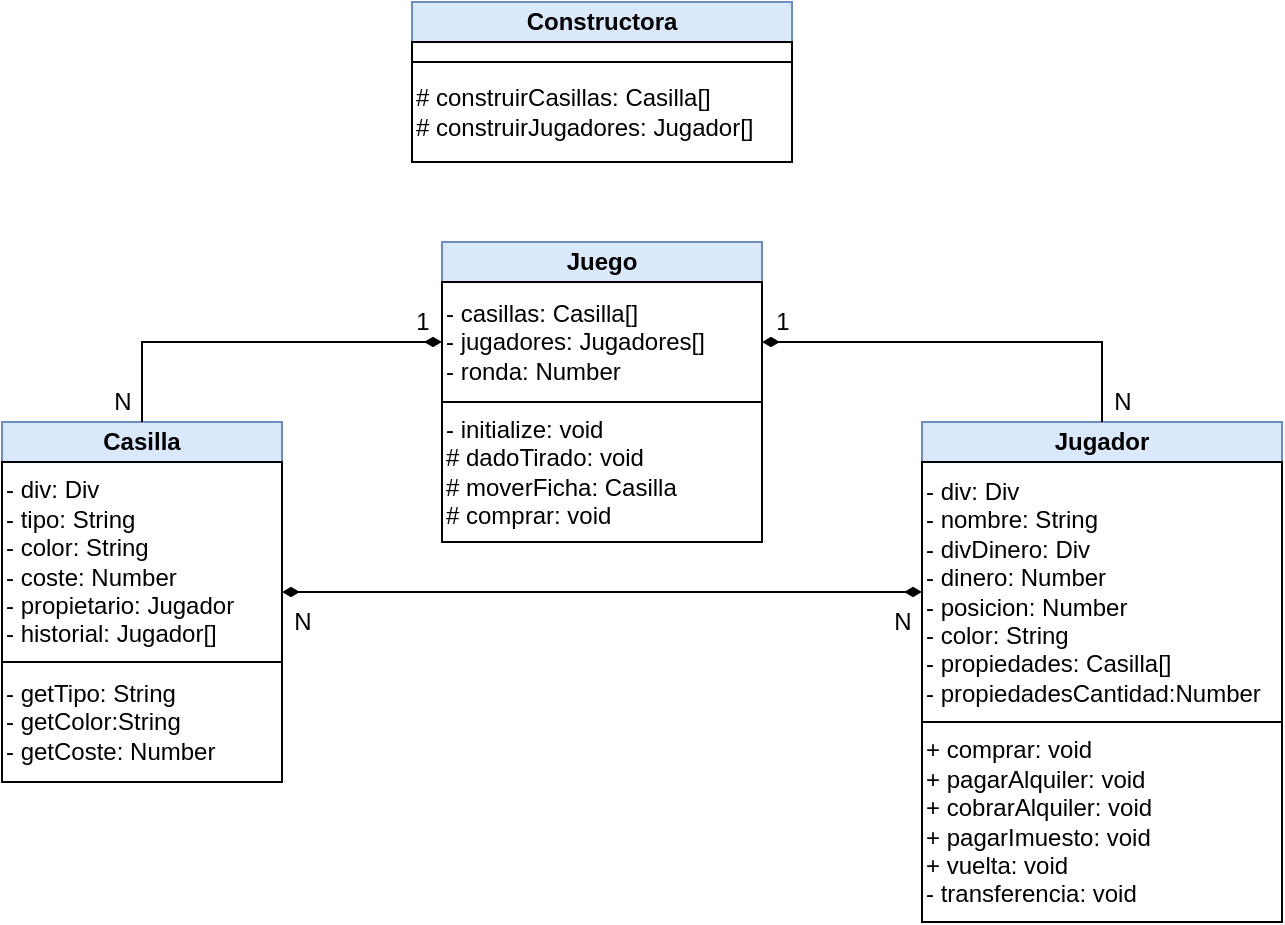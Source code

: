 <mxfile version="15.4.0" type="device"><diagram id="C5RBs43oDa-KdzZeNtuy" name="Page-1"><mxGraphModel dx="1024" dy="584" grid="1" gridSize="10" guides="1" tooltips="1" connect="1" arrows="1" fold="1" page="1" pageScale="1" pageWidth="827" pageHeight="1169" math="0" shadow="0"><root><mxCell id="WIyWlLk6GJQsqaUBKTNV-0"/><mxCell id="WIyWlLk6GJQsqaUBKTNV-1" parent="WIyWlLk6GJQsqaUBKTNV-0"/><mxCell id="Ry97vkOQB4Hxd3-hNphl-23" value="" style="group" vertex="1" connectable="0" parent="WIyWlLk6GJQsqaUBKTNV-1"><mxGeometry x="140" y="390" width="140" height="180" as="geometry"/></mxCell><mxCell id="Ry97vkOQB4Hxd3-hNphl-20" value="&lt;b&gt;Casilla&lt;/b&gt;" style="rounded=0;whiteSpace=wrap;html=1;fillColor=#dae8fc;strokeColor=#6c8ebf;" vertex="1" parent="Ry97vkOQB4Hxd3-hNphl-23"><mxGeometry width="140" height="20" as="geometry"/></mxCell><mxCell id="Ry97vkOQB4Hxd3-hNphl-21" value="&lt;div&gt;- div: Div&lt;/div&gt;&lt;div&gt;- tipo: String&lt;/div&gt;&lt;div&gt;- color: String&lt;/div&gt;&lt;div&gt;- coste: Number&lt;/div&gt;&lt;div&gt;- propietario: Jugador&lt;/div&gt;&lt;div&gt;- historial: Jugador[]&lt;/div&gt;" style="rounded=0;whiteSpace=wrap;html=1;align=left;" vertex="1" parent="Ry97vkOQB4Hxd3-hNphl-23"><mxGeometry y="20" width="140" height="100" as="geometry"/></mxCell><mxCell id="Ry97vkOQB4Hxd3-hNphl-22" value="&lt;div&gt;- getTipo: String&lt;/div&gt;&lt;div&gt;- getColor:String&lt;/div&gt;&lt;div&gt;- getCoste: Number&lt;/div&gt;" style="rounded=0;whiteSpace=wrap;html=1;align=left;" vertex="1" parent="Ry97vkOQB4Hxd3-hNphl-23"><mxGeometry y="120" width="140" height="60" as="geometry"/></mxCell><mxCell id="Ry97vkOQB4Hxd3-hNphl-25" value="" style="group" vertex="1" connectable="0" parent="WIyWlLk6GJQsqaUBKTNV-1"><mxGeometry x="600" y="390" width="180" height="250" as="geometry"/></mxCell><mxCell id="Ry97vkOQB4Hxd3-hNphl-17" value="&lt;b&gt;Jugador&lt;/b&gt;" style="rounded=0;whiteSpace=wrap;html=1;fillColor=#dae8fc;strokeColor=#6c8ebf;" vertex="1" parent="Ry97vkOQB4Hxd3-hNphl-25"><mxGeometry width="180" height="20" as="geometry"/></mxCell><mxCell id="Ry97vkOQB4Hxd3-hNphl-18" value="&lt;div&gt;- div: Div&lt;/div&gt;&lt;div&gt;- nombre: String&lt;/div&gt;&lt;div&gt;- divDinero: Div&lt;/div&gt;&lt;div&gt;- dinero: Number&lt;/div&gt;&lt;div&gt;- posicion: Number&lt;/div&gt;&lt;div&gt;- color: String&lt;/div&gt;&lt;div&gt;- propiedades: Casilla[]&lt;/div&gt;&lt;div&gt;- propiedadesCantidad:Number&amp;nbsp;&lt;/div&gt;" style="rounded=0;whiteSpace=wrap;html=1;align=left;" vertex="1" parent="Ry97vkOQB4Hxd3-hNphl-25"><mxGeometry y="20" width="180" height="130" as="geometry"/></mxCell><mxCell id="Ry97vkOQB4Hxd3-hNphl-19" value="&lt;div&gt;&lt;span&gt;+ comprar:&amp;nbsp;&lt;/span&gt;&lt;span&gt;void&lt;/span&gt;&lt;/div&gt;&lt;div&gt;+ pagarAlquiler:&amp;nbsp;void&lt;/div&gt;&lt;div&gt;&lt;div&gt;+ cobrarAlquiler:&amp;nbsp;void&lt;/div&gt;&lt;/div&gt;&lt;div&gt;+ pagarImuesto:&amp;nbsp;void&lt;/div&gt;&lt;div&gt;&lt;div&gt;+ vuelta:&amp;nbsp;void&lt;/div&gt;&lt;/div&gt;&lt;div&gt;- transferencia: void&lt;/div&gt;" style="rounded=0;whiteSpace=wrap;html=1;align=left;" vertex="1" parent="Ry97vkOQB4Hxd3-hNphl-25"><mxGeometry y="150" width="180" height="100" as="geometry"/></mxCell><mxCell id="Ry97vkOQB4Hxd3-hNphl-26" value="" style="group" vertex="1" connectable="0" parent="WIyWlLk6GJQsqaUBKTNV-1"><mxGeometry x="360" y="300" width="160" height="150" as="geometry"/></mxCell><mxCell id="Ry97vkOQB4Hxd3-hNphl-7" value="&lt;b&gt;Juego&lt;/b&gt;" style="rounded=0;whiteSpace=wrap;html=1;fillColor=#dae8fc;strokeColor=#6c8ebf;" vertex="1" parent="Ry97vkOQB4Hxd3-hNphl-26"><mxGeometry width="160" height="20" as="geometry"/></mxCell><mxCell id="Ry97vkOQB4Hxd3-hNphl-8" value="&lt;div&gt;&lt;span&gt;- casillas: Casilla[]&lt;/span&gt;&lt;/div&gt;- jugadores: Jugadores[]&lt;br&gt;&lt;div&gt;&lt;span&gt;- ronda: Number&lt;/span&gt;&lt;/div&gt;" style="rounded=0;whiteSpace=wrap;html=1;align=left;" vertex="1" parent="Ry97vkOQB4Hxd3-hNphl-26"><mxGeometry y="20" width="160" height="60" as="geometry"/></mxCell><mxCell id="Ry97vkOQB4Hxd3-hNphl-10" value="&lt;div&gt;&lt;span&gt;- initialize:&amp;nbsp;&lt;/span&gt;&lt;span&gt;void&lt;/span&gt;&lt;/div&gt;&lt;div&gt;# dadoTirado: void&lt;/div&gt;&lt;div&gt;&lt;span&gt;# moverFicha: Casilla&lt;/span&gt;&lt;/div&gt;&lt;div&gt;&lt;span&gt;# comprar: void&lt;/span&gt;&lt;/div&gt;" style="rounded=0;whiteSpace=wrap;html=1;align=left;" vertex="1" parent="Ry97vkOQB4Hxd3-hNphl-26"><mxGeometry y="80" width="160" height="70" as="geometry"/></mxCell><mxCell id="Ry97vkOQB4Hxd3-hNphl-27" value="" style="group" vertex="1" connectable="0" parent="WIyWlLk6GJQsqaUBKTNV-1"><mxGeometry x="345" y="180" width="190" height="80" as="geometry"/></mxCell><mxCell id="Ry97vkOQB4Hxd3-hNphl-14" value="&lt;b&gt;Constructora&lt;/b&gt;" style="rounded=0;whiteSpace=wrap;html=1;fillColor=#dae8fc;strokeColor=#6c8ebf;" vertex="1" parent="Ry97vkOQB4Hxd3-hNphl-27"><mxGeometry width="190" height="20" as="geometry"/></mxCell><mxCell id="Ry97vkOQB4Hxd3-hNphl-15" value="" style="rounded=0;whiteSpace=wrap;html=1;align=left;" vertex="1" parent="Ry97vkOQB4Hxd3-hNphl-27"><mxGeometry y="20" width="190" height="10" as="geometry"/></mxCell><mxCell id="Ry97vkOQB4Hxd3-hNphl-16" value="&lt;div&gt;&lt;span&gt;# construirCasillas: Casilla[]&lt;/span&gt;&lt;br&gt;&lt;/div&gt;&lt;div&gt;# construirJugadores: Jugador[]&lt;/div&gt;" style="rounded=0;whiteSpace=wrap;html=1;align=left;" vertex="1" parent="Ry97vkOQB4Hxd3-hNphl-27"><mxGeometry y="30" width="190" height="50" as="geometry"/></mxCell><mxCell id="Ry97vkOQB4Hxd3-hNphl-29" style="edgeStyle=orthogonalEdgeStyle;rounded=0;orthogonalLoop=1;jettySize=auto;html=1;exitX=0.5;exitY=0;exitDx=0;exitDy=0;entryX=1;entryY=0.5;entryDx=0;entryDy=0;endArrow=diamondThin;endFill=1;" edge="1" parent="WIyWlLk6GJQsqaUBKTNV-1" source="Ry97vkOQB4Hxd3-hNphl-17" target="Ry97vkOQB4Hxd3-hNphl-8"><mxGeometry relative="1" as="geometry"/></mxCell><mxCell id="Ry97vkOQB4Hxd3-hNphl-30" style="edgeStyle=orthogonalEdgeStyle;rounded=0;orthogonalLoop=1;jettySize=auto;html=1;exitX=0.5;exitY=0;exitDx=0;exitDy=0;entryX=0;entryY=0.5;entryDx=0;entryDy=0;endArrow=diamondThin;endFill=1;" edge="1" parent="WIyWlLk6GJQsqaUBKTNV-1" source="Ry97vkOQB4Hxd3-hNphl-20" target="Ry97vkOQB4Hxd3-hNphl-8"><mxGeometry relative="1" as="geometry"/></mxCell><mxCell id="Ry97vkOQB4Hxd3-hNphl-31" style="edgeStyle=orthogonalEdgeStyle;rounded=0;orthogonalLoop=1;jettySize=auto;html=1;entryX=0;entryY=0.5;entryDx=0;entryDy=0;endArrow=diamondThin;endFill=1;startArrow=diamondThin;startFill=1;" edge="1" parent="WIyWlLk6GJQsqaUBKTNV-1" target="Ry97vkOQB4Hxd3-hNphl-18"><mxGeometry relative="1" as="geometry"><mxPoint x="280" y="475" as="sourcePoint"/><Array as="points"><mxPoint x="280" y="475"/><mxPoint x="280" y="475"/></Array></mxGeometry></mxCell><mxCell id="Ry97vkOQB4Hxd3-hNphl-33" value="N" style="text;html=1;align=center;verticalAlign=middle;resizable=0;points=[];autosize=1;strokeColor=none;fillColor=none;" vertex="1" parent="WIyWlLk6GJQsqaUBKTNV-1"><mxGeometry x="190" y="370" width="20" height="20" as="geometry"/></mxCell><mxCell id="Ry97vkOQB4Hxd3-hNphl-34" value="N" style="text;html=1;align=center;verticalAlign=middle;resizable=0;points=[];autosize=1;strokeColor=none;fillColor=none;" vertex="1" parent="WIyWlLk6GJQsqaUBKTNV-1"><mxGeometry x="280" y="480" width="20" height="20" as="geometry"/></mxCell><mxCell id="Ry97vkOQB4Hxd3-hNphl-35" value="N" style="text;html=1;align=center;verticalAlign=middle;resizable=0;points=[];autosize=1;strokeColor=none;fillColor=none;" vertex="1" parent="WIyWlLk6GJQsqaUBKTNV-1"><mxGeometry x="580" y="480" width="20" height="20" as="geometry"/></mxCell><mxCell id="Ry97vkOQB4Hxd3-hNphl-36" value="N" style="text;html=1;align=center;verticalAlign=middle;resizable=0;points=[];autosize=1;strokeColor=none;fillColor=none;" vertex="1" parent="WIyWlLk6GJQsqaUBKTNV-1"><mxGeometry x="690" y="370" width="20" height="20" as="geometry"/></mxCell><mxCell id="Ry97vkOQB4Hxd3-hNphl-37" value="1" style="text;html=1;align=center;verticalAlign=middle;resizable=0;points=[];autosize=1;strokeColor=none;fillColor=none;" vertex="1" parent="WIyWlLk6GJQsqaUBKTNV-1"><mxGeometry x="520" y="330" width="20" height="20" as="geometry"/></mxCell><mxCell id="Ry97vkOQB4Hxd3-hNphl-38" value="1" style="text;html=1;align=center;verticalAlign=middle;resizable=0;points=[];autosize=1;strokeColor=none;fillColor=none;" vertex="1" parent="WIyWlLk6GJQsqaUBKTNV-1"><mxGeometry x="340" y="330" width="20" height="20" as="geometry"/></mxCell></root></mxGraphModel></diagram></mxfile>